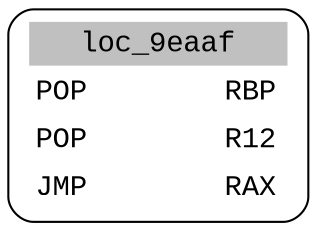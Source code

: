 digraph asm_graph {
1941 [
shape="Mrecord" fontname="Courier New"label =<<table border="0" cellborder="0" cellpadding="3"><tr><td align="center" colspan="2" bgcolor="grey">loc_9eaaf</td></tr><tr><td align="left">POP        RBP</td></tr><tr><td align="left">POP        R12</td></tr><tr><td align="left">JMP        RAX</td></tr></table>> ];
}
